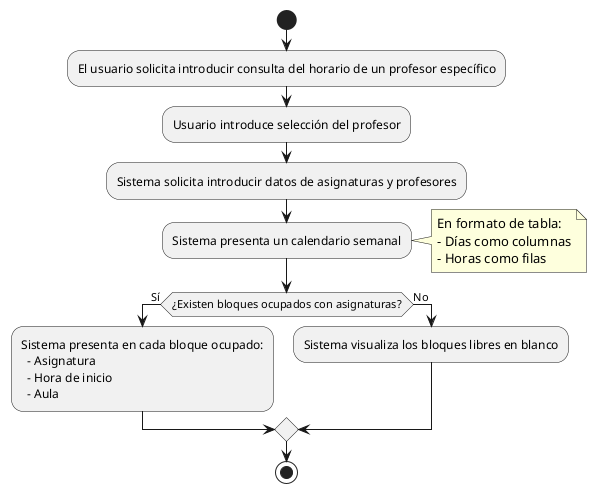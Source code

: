 @startuml
start
:El usuario solicita introducir consulta del horario de un profesor específico;
:Usuario introduce selección del profesor;
:Sistema solicita introducir datos de asignaturas y profesores;
:Sistema presenta un calendario semanal;
note right
En formato de tabla:
- Días como columnas
- Horas como filas
end note
if (¿Existen bloques ocupados con asignaturas?) then (Sí)
  :Sistema presenta en cada bloque ocupado:
    - Asignatura
    - Hora de inicio
    - Aula;
else (No)
  :Sistema visualiza los bloques libres en blanco;
endif
stop
@enduml
